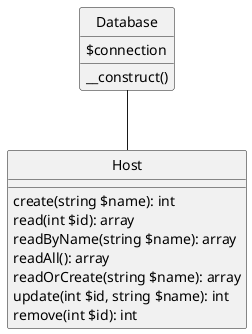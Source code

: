 @startuml
skinparam classAttributeIconSize 0
skinparam monochrome true
hide circle

class Database {
  $connection
  __construct()
}

class Host {
  create(string $name): int
  read(int $id): array
  readByName(string $name): array
  readAll(): array
  readOrCreate(string $name): array
  update(int $id, string $name): int
  remove(int $id): int
}

Database -- Host
@enduml
